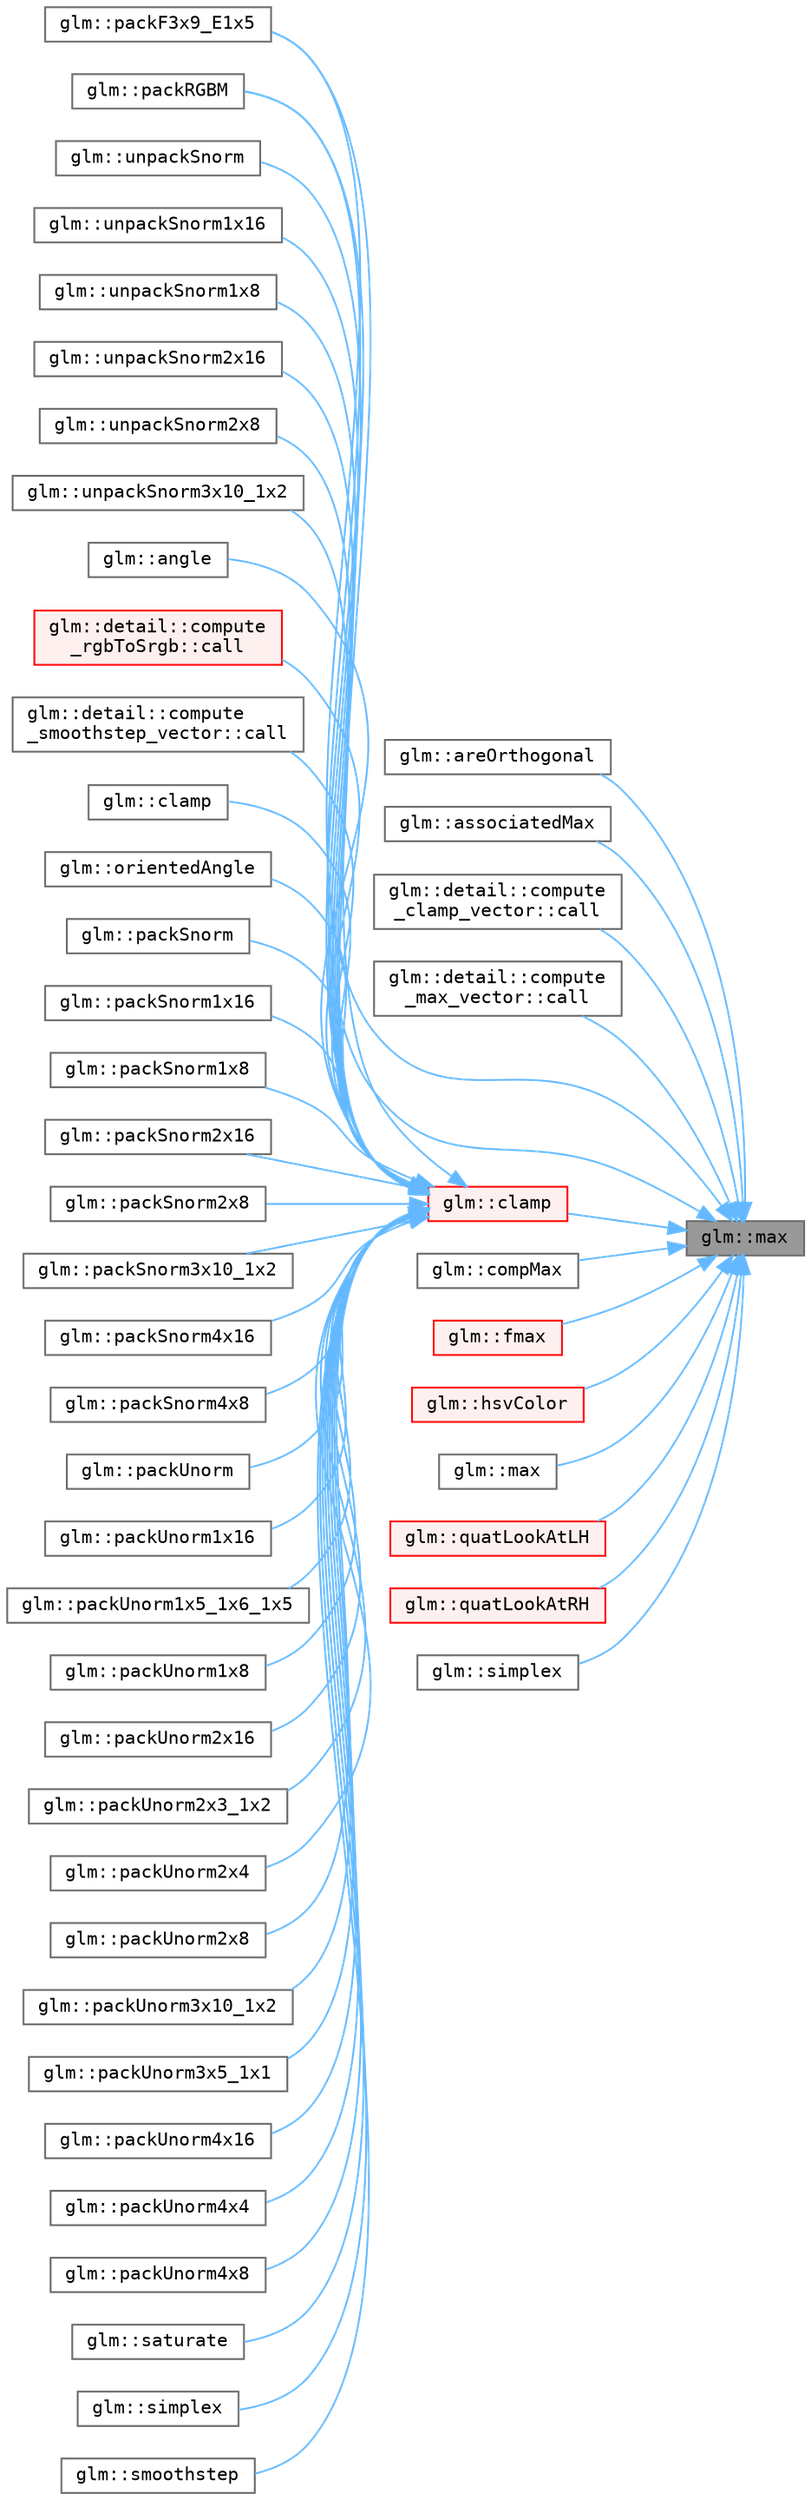 digraph "glm::max"
{
 // LATEX_PDF_SIZE
  bgcolor="transparent";
  edge [fontname=Terminal,fontsize=10,labelfontname=Helvetica,labelfontsize=10];
  node [fontname=Terminal,fontsize=10,shape=box,height=0.2,width=0.4];
  rankdir="RL";
  Node1 [label="glm::max",height=0.2,width=0.4,color="gray40", fillcolor="grey60", style="filled", fontcolor="black",tooltip=" "];
  Node1 -> Node2 [dir="back",color="steelblue1",style="solid"];
  Node2 [label="glm::areOrthogonal",height=0.2,width=0.4,color="grey40", fillcolor="white", style="filled",URL="$group__gtx__vector__query.html#gac7b95b3f798e3c293262b2bdaad47c57",tooltip=" "];
  Node1 -> Node3 [dir="back",color="steelblue1",style="solid"];
  Node3 [label="glm::associatedMax",height=0.2,width=0.4,color="grey40", fillcolor="white", style="filled",URL="$group__gtx__associated__min__max.html#ga3038ffcb43eaa6af75897a99a5047ccc",tooltip=" "];
  Node1 -> Node4 [dir="back",color="steelblue1",style="solid"];
  Node4 [label="glm::detail::compute\l_clamp_vector::call",height=0.2,width=0.4,color="grey40", fillcolor="white", style="filled",URL="$structglm_1_1detail_1_1compute__clamp__vector.html#a292679a612c941c1888330477d62dd32",tooltip=" "];
  Node1 -> Node5 [dir="back",color="steelblue1",style="solid"];
  Node5 [label="glm::detail::compute\l_max_vector::call",height=0.2,width=0.4,color="grey40", fillcolor="white", style="filled",URL="$structglm_1_1detail_1_1compute__max__vector.html#aff51d175864a6ee0a73d9c2bc4229688",tooltip=" "];
  Node1 -> Node6 [dir="back",color="steelblue1",style="solid"];
  Node6 [label="glm::clamp",height=0.2,width=0.4,color="red", fillcolor="#FFF0F0", style="filled",URL="$group__core__func__common.html#ga7cd77683da6361e297c56443fc70806d",tooltip=" "];
  Node6 -> Node7 [dir="back",color="steelblue1",style="solid"];
  Node7 [label="glm::angle",height=0.2,width=0.4,color="grey40", fillcolor="white", style="filled",URL="$namespaceglm.html#a0634619b62db66fe6a4bd04da1feabea",tooltip=" "];
  Node6 -> Node8 [dir="back",color="steelblue1",style="solid"];
  Node8 [label="glm::detail::compute\l_rgbToSrgb::call",height=0.2,width=0.4,color="red", fillcolor="#FFF0F0", style="filled",URL="$structglm_1_1detail_1_1compute__rgb_to_srgb.html#afdd0ede6e9033fbb7bea07bd2291c0d5",tooltip=" "];
  Node6 -> Node10 [dir="back",color="steelblue1",style="solid"];
  Node10 [label="glm::detail::compute\l_smoothstep_vector::call",height=0.2,width=0.4,color="grey40", fillcolor="white", style="filled",URL="$structglm_1_1detail_1_1compute__smoothstep__vector.html#ac58dfc795e6f30bfa79af2ab9cc8d810",tooltip=" "];
  Node6 -> Node11 [dir="back",color="steelblue1",style="solid"];
  Node11 [label="glm::clamp",height=0.2,width=0.4,color="grey40", fillcolor="white", style="filled",URL="$group__ext__scalar__common.html#ga6c0cc6bd1d67ea1008d2592e998bad33",tooltip=" "];
  Node6 -> Node12 [dir="back",color="steelblue1",style="solid"];
  Node12 [label="glm::orientedAngle",height=0.2,width=0.4,color="grey40", fillcolor="white", style="filled",URL="$group__gtx__vector__angle.html#ga9556a803dce87fe0f42fdabe4ebba1d5",tooltip=" "];
  Node6 -> Node13 [dir="back",color="steelblue1",style="solid"];
  Node13 [label="glm::packF3x9_E1x5",height=0.2,width=0.4,color="grey40", fillcolor="white", style="filled",URL="$group__gtc__packing.html#ga0984f9598edc648d59a9643d9a61b121",tooltip=" "];
  Node6 -> Node14 [dir="back",color="steelblue1",style="solid"];
  Node14 [label="glm::packRGBM",height=0.2,width=0.4,color="grey40", fillcolor="white", style="filled",URL="$namespaceglm.html#ac66795ff0446b1208e128e64dbaf223f",tooltip=" "];
  Node6 -> Node15 [dir="back",color="steelblue1",style="solid"];
  Node15 [label="glm::packSnorm",height=0.2,width=0.4,color="grey40", fillcolor="white", style="filled",URL="$group__gtc__packing.html#ga4063fe32d0d7ac6aff3b4001429e7c9d",tooltip=" "];
  Node6 -> Node16 [dir="back",color="steelblue1",style="solid"];
  Node16 [label="glm::packSnorm1x16",height=0.2,width=0.4,color="grey40", fillcolor="white", style="filled",URL="$group__gtc__packing.html#gac29411d6c0f6ed0fe9f0396dfe92e0e8",tooltip=" "];
  Node6 -> Node17 [dir="back",color="steelblue1",style="solid"];
  Node17 [label="glm::packSnorm1x8",height=0.2,width=0.4,color="grey40", fillcolor="white", style="filled",URL="$group__gtc__packing.html#ga26b6cd7a35c46c4b6a342f3b97b47423",tooltip=" "];
  Node6 -> Node18 [dir="back",color="steelblue1",style="solid"];
  Node18 [label="glm::packSnorm2x16",height=0.2,width=0.4,color="grey40", fillcolor="white", style="filled",URL="$group__core__func__packing.html#ga977ab172da5494e5ac63e952afacfbe2",tooltip=" "];
  Node6 -> Node19 [dir="back",color="steelblue1",style="solid"];
  Node19 [label="glm::packSnorm2x8",height=0.2,width=0.4,color="grey40", fillcolor="white", style="filled",URL="$group__gtc__packing.html#ga05d08a82923166ec7cd5d0e6154c9953",tooltip=" "];
  Node6 -> Node20 [dir="back",color="steelblue1",style="solid"];
  Node20 [label="glm::packSnorm3x10_1x2",height=0.2,width=0.4,color="grey40", fillcolor="white", style="filled",URL="$group__gtc__packing.html#ga0d4157cec37c0312216a7be1cc92df54",tooltip=" "];
  Node6 -> Node21 [dir="back",color="steelblue1",style="solid"];
  Node21 [label="glm::packSnorm4x16",height=0.2,width=0.4,color="grey40", fillcolor="white", style="filled",URL="$group__gtc__packing.html#ga9b237d7c66b7a71964e6d1f4dc06539f",tooltip=" "];
  Node6 -> Node22 [dir="back",color="steelblue1",style="solid"];
  Node22 [label="glm::packSnorm4x8",height=0.2,width=0.4,color="grey40", fillcolor="white", style="filled",URL="$group__core__func__packing.html#ga85e8f17627516445026ab7a9c2e3531a",tooltip=" "];
  Node6 -> Node23 [dir="back",color="steelblue1",style="solid"];
  Node23 [label="glm::packUnorm",height=0.2,width=0.4,color="grey40", fillcolor="white", style="filled",URL="$group__gtc__packing.html#ga224c97fa9cec9235173084d851fbd78e",tooltip=" "];
  Node6 -> Node24 [dir="back",color="steelblue1",style="solid"];
  Node24 [label="glm::packUnorm1x16",height=0.2,width=0.4,color="grey40", fillcolor="white", style="filled",URL="$group__gtc__packing.html#ga60c7d915f5653559ae02c2f79a8c5c1d",tooltip=" "];
  Node6 -> Node25 [dir="back",color="steelblue1",style="solid"];
  Node25 [label="glm::packUnorm1x5_1x6_1x5",height=0.2,width=0.4,color="grey40", fillcolor="white", style="filled",URL="$group__gtc__packing.html#ga0fcb493167d540aca105d11df5c55503",tooltip=" "];
  Node6 -> Node26 [dir="back",color="steelblue1",style="solid"];
  Node26 [label="glm::packUnorm1x8",height=0.2,width=0.4,color="grey40", fillcolor="white", style="filled",URL="$group__gtc__packing.html#ga2f9963e5d762b10085b280d3662017ba",tooltip=" "];
  Node6 -> Node27 [dir="back",color="steelblue1",style="solid"];
  Node27 [label="glm::packUnorm2x16",height=0.2,width=0.4,color="grey40", fillcolor="white", style="filled",URL="$group__core__func__packing.html#ga0e2d107039fe608a209497af867b85fb",tooltip=" "];
  Node6 -> Node28 [dir="back",color="steelblue1",style="solid"];
  Node28 [label="glm::packUnorm2x3_1x2",height=0.2,width=0.4,color="grey40", fillcolor="white", style="filled",URL="$group__gtc__packing.html#ga0acca4eb99c300fe2edeef7ebd8fa08b",tooltip=" "];
  Node6 -> Node29 [dir="back",color="steelblue1",style="solid"];
  Node29 [label="glm::packUnorm2x4",height=0.2,width=0.4,color="grey40", fillcolor="white", style="filled",URL="$group__gtc__packing.html#gad68eb2f848ba867192b8787998c0595a",tooltip=" "];
  Node6 -> Node30 [dir="back",color="steelblue1",style="solid"];
  Node30 [label="glm::packUnorm2x8",height=0.2,width=0.4,color="grey40", fillcolor="white", style="filled",URL="$group__gtc__packing.html#ga833288fc0d4a79f19d0db75a6843bfe6",tooltip=" "];
  Node6 -> Node31 [dir="back",color="steelblue1",style="solid"];
  Node31 [label="glm::packUnorm3x10_1x2",height=0.2,width=0.4,color="grey40", fillcolor="white", style="filled",URL="$group__gtc__packing.html#ga2cf2d11b40bd48639110456fd74c2e33",tooltip=" "];
  Node6 -> Node32 [dir="back",color="steelblue1",style="solid"];
  Node32 [label="glm::packUnorm3x5_1x1",height=0.2,width=0.4,color="grey40", fillcolor="white", style="filled",URL="$group__gtc__packing.html#ga1b41375846ed66768da78ca299d8d010",tooltip=" "];
  Node6 -> Node33 [dir="back",color="steelblue1",style="solid"];
  Node33 [label="glm::packUnorm4x16",height=0.2,width=0.4,color="grey40", fillcolor="white", style="filled",URL="$group__gtc__packing.html#gac561f06c908b7302537a8ef29fcb409e",tooltip=" "];
  Node6 -> Node34 [dir="back",color="steelblue1",style="solid"];
  Node34 [label="glm::packUnorm4x4",height=0.2,width=0.4,color="grey40", fillcolor="white", style="filled",URL="$group__gtc__packing.html#gad493c9f130e91dd8a4b360b05dcea573",tooltip=" "];
  Node6 -> Node35 [dir="back",color="steelblue1",style="solid"];
  Node35 [label="glm::packUnorm4x8",height=0.2,width=0.4,color="grey40", fillcolor="white", style="filled",URL="$group__core__func__packing.html#gaf7d2f7341a9eeb4a436929d6f9ad08f2",tooltip=" "];
  Node6 -> Node36 [dir="back",color="steelblue1",style="solid"];
  Node36 [label="glm::saturate",height=0.2,width=0.4,color="grey40", fillcolor="white", style="filled",URL="$group__gtx__compatibility.html#ga744b98814a35336e25cc0d1ba30f63f7",tooltip="Returns clamp(x, 0, 1) for each component in x. (From GLM_GTX_compatibility)"];
  Node6 -> Node37 [dir="back",color="steelblue1",style="solid"];
  Node37 [label="glm::simplex",height=0.2,width=0.4,color="grey40", fillcolor="white", style="filled",URL="$namespaceglm.html#ab64811bdfcbf5cbd222e3cb50119816a",tooltip=" "];
  Node6 -> Node38 [dir="back",color="steelblue1",style="solid"];
  Node38 [label="glm::smoothstep",height=0.2,width=0.4,color="grey40", fillcolor="white", style="filled",URL="$group__core__func__common.html#ga562edf7eca082cc5b7a0aaf180436daf",tooltip=" "];
  Node6 -> Node39 [dir="back",color="steelblue1",style="solid"];
  Node39 [label="glm::unpackSnorm",height=0.2,width=0.4,color="grey40", fillcolor="white", style="filled",URL="$group__gtc__packing.html#ga5ea23187b1b7d15b53cf06ef286a8f09",tooltip=" "];
  Node6 -> Node40 [dir="back",color="steelblue1",style="solid"];
  Node40 [label="glm::unpackSnorm1x16",height=0.2,width=0.4,color="grey40", fillcolor="white", style="filled",URL="$group__gtc__packing.html#ga246f451cebf590726324f7a283e3d65e",tooltip=" "];
  Node6 -> Node41 [dir="back",color="steelblue1",style="solid"];
  Node41 [label="glm::unpackSnorm1x8",height=0.2,width=0.4,color="grey40", fillcolor="white", style="filled",URL="$group__gtc__packing.html#ga6f2bebf536fbf7c8b97d4b306bb3354e",tooltip=" "];
  Node6 -> Node42 [dir="back",color="steelblue1",style="solid"];
  Node42 [label="glm::unpackSnorm2x16",height=0.2,width=0.4,color="grey40", fillcolor="white", style="filled",URL="$group__core__func__packing.html#gacd8f8971a3fe28418be0d0fa1f786b38",tooltip=" "];
  Node6 -> Node43 [dir="back",color="steelblue1",style="solid"];
  Node43 [label="glm::unpackSnorm2x8",height=0.2,width=0.4,color="grey40", fillcolor="white", style="filled",URL="$group__gtc__packing.html#ga27f30f0281b88e152b0895f5e2ead878",tooltip=" "];
  Node6 -> Node44 [dir="back",color="steelblue1",style="solid"];
  Node44 [label="glm::unpackSnorm3x10_1x2",height=0.2,width=0.4,color="grey40", fillcolor="white", style="filled",URL="$group__gtc__packing.html#ga8b8bb827a3743ca553d8702d3e337101",tooltip=" "];
  Node1 -> Node53 [dir="back",color="steelblue1",style="solid"];
  Node53 [label="glm::compMax",height=0.2,width=0.4,color="grey40", fillcolor="white", style="filled",URL="$namespaceglm.html#a0d4cda53cef1caae2fb974492b2e81df",tooltip=" "];
  Node1 -> Node54 [dir="back",color="steelblue1",style="solid"];
  Node54 [label="glm::fmax",height=0.2,width=0.4,color="red", fillcolor="#FFF0F0", style="filled",URL="$group__ext__scalar__common.html#ga36920478565cf608e93064283ce06421",tooltip=" "];
  Node1 -> Node58 [dir="back",color="steelblue1",style="solid"];
  Node58 [label="glm::hsvColor",height=0.2,width=0.4,color="red", fillcolor="#FFF0F0", style="filled",URL="$group__gtx__color__space.html#gad8e8b0183982509b7fa4501db019035e",tooltip=" "];
  Node1 -> Node64 [dir="back",color="steelblue1",style="solid"];
  Node64 [label="glm::max",height=0.2,width=0.4,color="grey40", fillcolor="white", style="filled",URL="$group__ext__scalar__common.html#gaa20839d9ab14514f8966f69877ea0de8",tooltip=" "];
  Node1 -> Node13 [dir="back",color="steelblue1",style="solid"];
  Node1 -> Node14 [dir="back",color="steelblue1",style="solid"];
  Node1 -> Node65 [dir="back",color="steelblue1",style="solid"];
  Node65 [label="glm::quatLookAtLH",height=0.2,width=0.4,color="red", fillcolor="#FFF0F0", style="filled",URL="$group__gtc__quaternion.html#gaf1b1a94a4bf495b0a357180e2ab44dd3",tooltip=" "];
  Node1 -> Node67 [dir="back",color="steelblue1",style="solid"];
  Node67 [label="glm::quatLookAtRH",height=0.2,width=0.4,color="red", fillcolor="#FFF0F0", style="filled",URL="$group__gtc__quaternion.html#ga63626b02ab5b21692758c0d43618188a",tooltip=" "];
  Node1 -> Node68 [dir="back",color="steelblue1",style="solid"];
  Node68 [label="glm::simplex",height=0.2,width=0.4,color="grey40", fillcolor="white", style="filled",URL="$namespaceglm.html#a09cb6ae89b52ee4c47e7b708b84e4d13",tooltip=" "];
}
